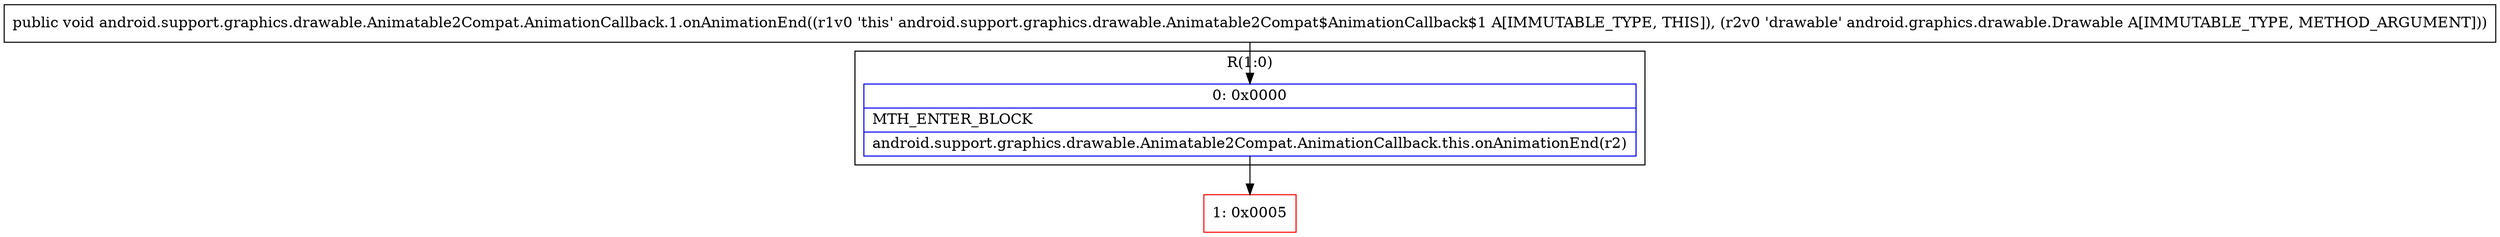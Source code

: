 digraph "CFG forandroid.support.graphics.drawable.Animatable2Compat.AnimationCallback.1.onAnimationEnd(Landroid\/graphics\/drawable\/Drawable;)V" {
subgraph cluster_Region_257785931 {
label = "R(1:0)";
node [shape=record,color=blue];
Node_0 [shape=record,label="{0\:\ 0x0000|MTH_ENTER_BLOCK\l|android.support.graphics.drawable.Animatable2Compat.AnimationCallback.this.onAnimationEnd(r2)\l}"];
}
Node_1 [shape=record,color=red,label="{1\:\ 0x0005}"];
MethodNode[shape=record,label="{public void android.support.graphics.drawable.Animatable2Compat.AnimationCallback.1.onAnimationEnd((r1v0 'this' android.support.graphics.drawable.Animatable2Compat$AnimationCallback$1 A[IMMUTABLE_TYPE, THIS]), (r2v0 'drawable' android.graphics.drawable.Drawable A[IMMUTABLE_TYPE, METHOD_ARGUMENT])) }"];
MethodNode -> Node_0;
Node_0 -> Node_1;
}

